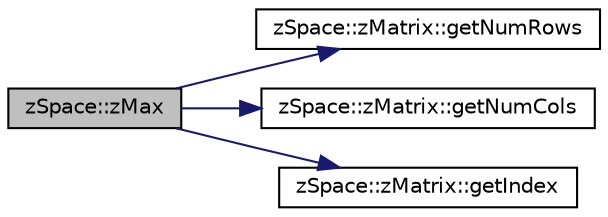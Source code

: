 digraph "zSpace::zMax"
{
 // LATEX_PDF_SIZE
  edge [fontname="Helvetica",fontsize="10",labelfontname="Helvetica",labelfontsize="10"];
  node [fontname="Helvetica",fontsize="10",shape=record];
  rankdir="LR";
  Node206 [label="zSpace::zMax",height=0.2,width=0.4,color="black", fillcolor="grey75", style="filled", fontcolor="black",tooltip="This method returns the maximum value of the input container of zVectors."];
  Node206 -> Node207 [color="midnightblue",fontsize="10",style="solid",fontname="Helvetica"];
  Node207 [label="zSpace::zMatrix::getNumRows",height=0.2,width=0.4,color="black", fillcolor="white", style="filled",URL="$classz_space_1_1z_matrix.html#ae85a1183dc320f27fca7608431d5c4f5",tooltip="This method gets the number of rows in the matrix."];
  Node206 -> Node208 [color="midnightblue",fontsize="10",style="solid",fontname="Helvetica"];
  Node208 [label="zSpace::zMatrix::getNumCols",height=0.2,width=0.4,color="black", fillcolor="white", style="filled",URL="$classz_space_1_1z_matrix.html#a9f99bbcdb6224e24488e8e01d51937be",tooltip="This method gets the number of columns in the matrix."];
  Node206 -> Node209 [color="midnightblue",fontsize="10",style="solid",fontname="Helvetica"];
  Node209 [label="zSpace::zMatrix::getIndex",height=0.2,width=0.4,color="black", fillcolor="white", style="filled",URL="$classz_space_1_1z_matrix.html#afefb3b94c36e5c24e23ee3e157760304",tooltip="This method gets the index in the matrix value container given the row and column indicies."];
}
